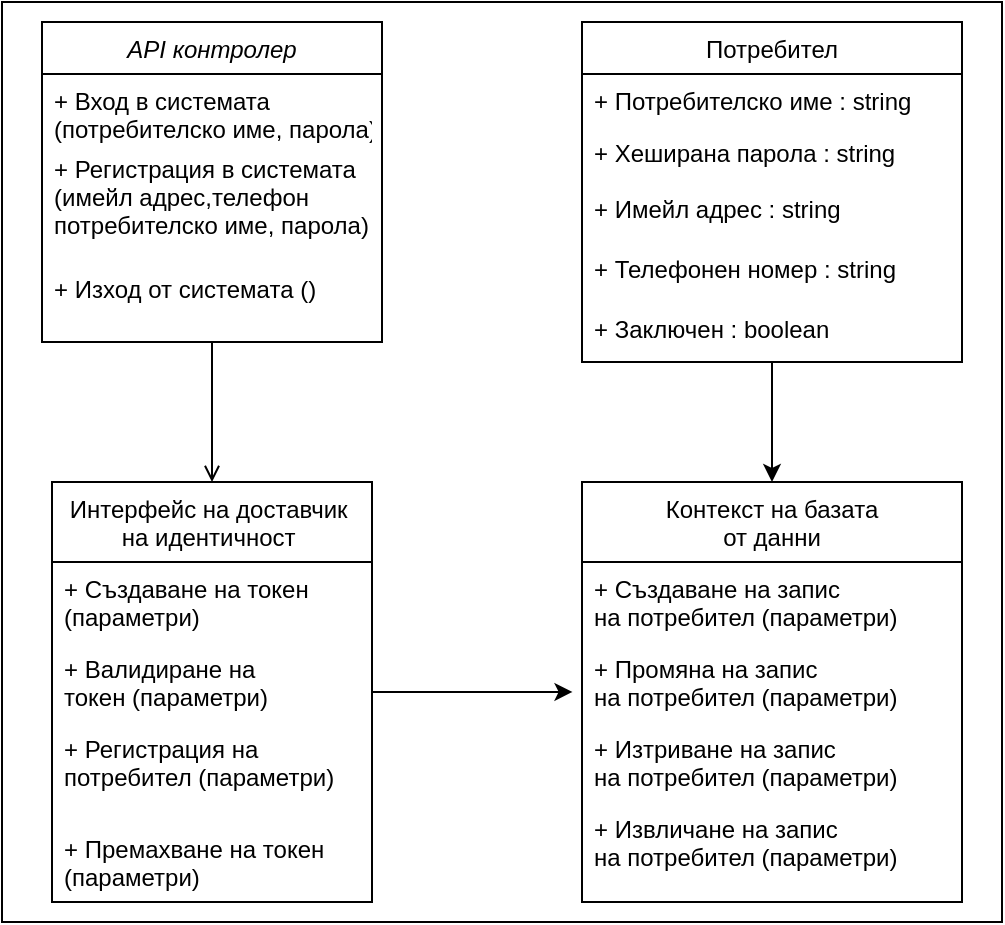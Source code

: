 <mxfile version="26.0.9">
  <diagram id="C5RBs43oDa-KdzZeNtuy" name="Page-1">
    <mxGraphModel dx="1167" dy="561" grid="1" gridSize="10" guides="1" tooltips="1" connect="1" arrows="1" fold="1" page="1" pageScale="1" pageWidth="827" pageHeight="1169" math="0" shadow="0">
      <root>
        <mxCell id="WIyWlLk6GJQsqaUBKTNV-0" />
        <mxCell id="WIyWlLk6GJQsqaUBKTNV-1" parent="WIyWlLk6GJQsqaUBKTNV-0" />
        <mxCell id="pgDI_lx7EPUilU8YFeVk-11" value="" style="rounded=0;whiteSpace=wrap;html=1;" vertex="1" parent="WIyWlLk6GJQsqaUBKTNV-1">
          <mxGeometry x="200" y="170" width="500" height="460" as="geometry" />
        </mxCell>
        <mxCell id="pgDI_lx7EPUilU8YFeVk-35" value="API контролер" style="swimlane;fontStyle=2;align=center;verticalAlign=top;childLayout=stackLayout;horizontal=1;startSize=26;horizontalStack=0;resizeParent=1;resizeLast=0;collapsible=1;marginBottom=0;rounded=0;shadow=0;strokeWidth=1;" vertex="1" parent="WIyWlLk6GJQsqaUBKTNV-1">
          <mxGeometry x="220" y="180" width="170" height="160" as="geometry">
            <mxRectangle x="230" y="140" width="160" height="26" as="alternateBounds" />
          </mxGeometry>
        </mxCell>
        <mxCell id="pgDI_lx7EPUilU8YFeVk-36" value="+ Вход в системата &#xa;(потребителско име, парола)" style="text;align=left;verticalAlign=top;spacingLeft=4;spacingRight=4;overflow=hidden;rotatable=0;points=[[0,0.5],[1,0.5]];portConstraint=eastwest;" vertex="1" parent="pgDI_lx7EPUilU8YFeVk-35">
          <mxGeometry y="26" width="170" height="34" as="geometry" />
        </mxCell>
        <mxCell id="pgDI_lx7EPUilU8YFeVk-37" value="+ Регистрация в системата &#xa;(имейл адрес,телефон&#xa;потребителско име, парола)" style="text;align=left;verticalAlign=top;spacingLeft=4;spacingRight=4;overflow=hidden;rotatable=0;points=[[0,0.5],[1,0.5]];portConstraint=eastwest;rounded=0;shadow=0;html=0;" vertex="1" parent="pgDI_lx7EPUilU8YFeVk-35">
          <mxGeometry y="60" width="170" height="60" as="geometry" />
        </mxCell>
        <mxCell id="pgDI_lx7EPUilU8YFeVk-38" value="+ Изход от системата ()" style="text;align=left;verticalAlign=top;spacingLeft=4;spacingRight=4;overflow=hidden;rotatable=0;points=[[0,0.5],[1,0.5]];portConstraint=eastwest;rounded=0;shadow=0;html=0;" vertex="1" parent="pgDI_lx7EPUilU8YFeVk-35">
          <mxGeometry y="120" width="170" height="30" as="geometry" />
        </mxCell>
        <mxCell id="pgDI_lx7EPUilU8YFeVk-39" value="Контекст на базата&#xa;от данни" style="swimlane;fontStyle=0;align=center;verticalAlign=top;childLayout=stackLayout;horizontal=1;startSize=40;horizontalStack=0;resizeParent=1;resizeLast=0;collapsible=1;marginBottom=0;rounded=0;shadow=0;strokeWidth=1;" vertex="1" parent="WIyWlLk6GJQsqaUBKTNV-1">
          <mxGeometry x="490" y="410" width="190" height="210" as="geometry">
            <mxRectangle x="130" y="380" width="160" height="26" as="alternateBounds" />
          </mxGeometry>
        </mxCell>
        <mxCell id="pgDI_lx7EPUilU8YFeVk-40" value="+ Създаване на запис &#xa;на потребител (параметри)" style="text;align=left;verticalAlign=top;spacingLeft=4;spacingRight=4;overflow=hidden;rotatable=0;points=[[0,0.5],[1,0.5]];portConstraint=eastwest;" vertex="1" parent="pgDI_lx7EPUilU8YFeVk-39">
          <mxGeometry y="40" width="190" height="40" as="geometry" />
        </mxCell>
        <mxCell id="pgDI_lx7EPUilU8YFeVk-41" value="+ Промяна на запис &#xa;на потребител (параметри)" style="text;align=left;verticalAlign=top;spacingLeft=4;spacingRight=4;overflow=hidden;rotatable=0;points=[[0,0.5],[1,0.5]];portConstraint=eastwest;" vertex="1" parent="pgDI_lx7EPUilU8YFeVk-39">
          <mxGeometry y="80" width="190" height="40" as="geometry" />
        </mxCell>
        <mxCell id="pgDI_lx7EPUilU8YFeVk-42" value="+ Изтриване на запис&#xa;на потребител (параметри)" style="text;align=left;verticalAlign=top;spacingLeft=4;spacingRight=4;overflow=hidden;rotatable=0;points=[[0,0.5],[1,0.5]];portConstraint=eastwest;" vertex="1" parent="pgDI_lx7EPUilU8YFeVk-39">
          <mxGeometry y="120" width="190" height="40" as="geometry" />
        </mxCell>
        <mxCell id="pgDI_lx7EPUilU8YFeVk-43" value="+ Извличане на запис &#xa;на потребител (параметри)" style="text;align=left;verticalAlign=top;spacingLeft=4;spacingRight=4;overflow=hidden;rotatable=0;points=[[0,0.5],[1,0.5]];portConstraint=eastwest;" vertex="1" parent="pgDI_lx7EPUilU8YFeVk-39">
          <mxGeometry y="160" width="190" height="40" as="geometry" />
        </mxCell>
        <mxCell id="pgDI_lx7EPUilU8YFeVk-44" style="edgeStyle=orthogonalEdgeStyle;rounded=0;orthogonalLoop=1;jettySize=auto;html=1;entryX=0.5;entryY=0;entryDx=0;entryDy=0;" edge="1" parent="WIyWlLk6GJQsqaUBKTNV-1" source="pgDI_lx7EPUilU8YFeVk-45" target="pgDI_lx7EPUilU8YFeVk-39">
          <mxGeometry relative="1" as="geometry" />
        </mxCell>
        <mxCell id="pgDI_lx7EPUilU8YFeVk-45" value="Потребител" style="swimlane;fontStyle=0;align=center;verticalAlign=top;childLayout=stackLayout;horizontal=1;startSize=26;horizontalStack=0;resizeParent=1;resizeLast=0;collapsible=1;marginBottom=0;rounded=0;shadow=0;strokeWidth=1;" vertex="1" parent="WIyWlLk6GJQsqaUBKTNV-1">
          <mxGeometry x="490" y="180" width="190" height="170" as="geometry">
            <mxRectangle x="340" y="380" width="170" height="26" as="alternateBounds" />
          </mxGeometry>
        </mxCell>
        <mxCell id="pgDI_lx7EPUilU8YFeVk-46" value="+ Потребителско име : string" style="text;align=left;verticalAlign=top;spacingLeft=4;spacingRight=4;overflow=hidden;rotatable=0;points=[[0,0.5],[1,0.5]];portConstraint=eastwest;" vertex="1" parent="pgDI_lx7EPUilU8YFeVk-45">
          <mxGeometry y="26" width="190" height="26" as="geometry" />
        </mxCell>
        <mxCell id="pgDI_lx7EPUilU8YFeVk-47" value="+ Хеширана парола : string" style="text;align=left;verticalAlign=top;spacingLeft=4;spacingRight=4;overflow=hidden;rotatable=0;points=[[0,0.5],[1,0.5]];portConstraint=eastwest;" vertex="1" parent="pgDI_lx7EPUilU8YFeVk-45">
          <mxGeometry y="52" width="190" height="28" as="geometry" />
        </mxCell>
        <mxCell id="pgDI_lx7EPUilU8YFeVk-48" value="+ Имейл адрес : string" style="text;align=left;verticalAlign=top;spacingLeft=4;spacingRight=4;overflow=hidden;rotatable=0;points=[[0,0.5],[1,0.5]];portConstraint=eastwest;" vertex="1" parent="pgDI_lx7EPUilU8YFeVk-45">
          <mxGeometry y="80" width="190" height="30" as="geometry" />
        </mxCell>
        <mxCell id="pgDI_lx7EPUilU8YFeVk-49" value="+ Телефонен номер : string" style="text;align=left;verticalAlign=top;spacingLeft=4;spacingRight=4;overflow=hidden;rotatable=0;points=[[0,0.5],[1,0.5]];portConstraint=eastwest;" vertex="1" parent="pgDI_lx7EPUilU8YFeVk-45">
          <mxGeometry y="110" width="190" height="30" as="geometry" />
        </mxCell>
        <mxCell id="pgDI_lx7EPUilU8YFeVk-50" value="+ Заключен : boolean" style="text;align=left;verticalAlign=top;spacingLeft=4;spacingRight=4;overflow=hidden;rotatable=0;points=[[0,0.5],[1,0.5]];portConstraint=eastwest;" vertex="1" parent="pgDI_lx7EPUilU8YFeVk-45">
          <mxGeometry y="140" width="190" height="18" as="geometry" />
        </mxCell>
        <mxCell id="pgDI_lx7EPUilU8YFeVk-51" value="Интерфейс на доставчик &#xa;на идентичност " style="swimlane;fontStyle=0;align=center;verticalAlign=top;childLayout=stackLayout;horizontal=1;startSize=40;horizontalStack=0;resizeParent=1;resizeLast=0;collapsible=1;marginBottom=0;rounded=0;shadow=0;strokeWidth=1;" vertex="1" parent="WIyWlLk6GJQsqaUBKTNV-1">
          <mxGeometry x="225" y="410" width="160" height="210" as="geometry">
            <mxRectangle x="550" y="140" width="160" height="26" as="alternateBounds" />
          </mxGeometry>
        </mxCell>
        <mxCell id="pgDI_lx7EPUilU8YFeVk-52" value="+ Създаване на токен &#xa;(параметри)" style="text;align=left;verticalAlign=top;spacingLeft=4;spacingRight=4;overflow=hidden;rotatable=0;points=[[0,0.5],[1,0.5]];portConstraint=eastwest;" vertex="1" parent="pgDI_lx7EPUilU8YFeVk-51">
          <mxGeometry y="40" width="160" height="40" as="geometry" />
        </mxCell>
        <mxCell id="pgDI_lx7EPUilU8YFeVk-53" value="+ Валидиране на &#xa;токен (параметри)" style="text;align=left;verticalAlign=top;spacingLeft=4;spacingRight=4;overflow=hidden;rotatable=0;points=[[0,0.5],[1,0.5]];portConstraint=eastwest;rounded=0;shadow=0;html=0;" vertex="1" parent="pgDI_lx7EPUilU8YFeVk-51">
          <mxGeometry y="80" width="160" height="40" as="geometry" />
        </mxCell>
        <mxCell id="pgDI_lx7EPUilU8YFeVk-54" value="+ Регистрация на &#xa;потребител (параметри)" style="text;align=left;verticalAlign=top;spacingLeft=4;spacingRight=4;overflow=hidden;rotatable=0;points=[[0,0.5],[1,0.5]];portConstraint=eastwest;rounded=0;shadow=0;html=0;" vertex="1" parent="pgDI_lx7EPUilU8YFeVk-51">
          <mxGeometry y="120" width="160" height="50" as="geometry" />
        </mxCell>
        <mxCell id="pgDI_lx7EPUilU8YFeVk-55" value="+ Премахване на токен&#xa;(параметри)" style="text;align=left;verticalAlign=top;spacingLeft=4;spacingRight=4;overflow=hidden;rotatable=0;points=[[0,0.5],[1,0.5]];portConstraint=eastwest;rounded=0;shadow=0;html=0;" vertex="1" parent="pgDI_lx7EPUilU8YFeVk-51">
          <mxGeometry y="170" width="160" height="40" as="geometry" />
        </mxCell>
        <mxCell id="pgDI_lx7EPUilU8YFeVk-56" value="" style="endArrow=open;shadow=0;strokeWidth=1;rounded=0;curved=0;endFill=1;edgeStyle=elbowEdgeStyle;elbow=vertical;" edge="1" parent="WIyWlLk6GJQsqaUBKTNV-1" source="pgDI_lx7EPUilU8YFeVk-35" target="pgDI_lx7EPUilU8YFeVk-51">
          <mxGeometry x="0.5" y="41" relative="1" as="geometry">
            <mxPoint x="340" y="252" as="sourcePoint" />
            <mxPoint x="500" y="252" as="targetPoint" />
            <mxPoint x="-40" y="32" as="offset" />
          </mxGeometry>
        </mxCell>
        <mxCell id="pgDI_lx7EPUilU8YFeVk-57" style="edgeStyle=orthogonalEdgeStyle;rounded=0;orthogonalLoop=1;jettySize=auto;html=1;entryX=-0.025;entryY=0.624;entryDx=0;entryDy=0;entryPerimeter=0;" edge="1" parent="WIyWlLk6GJQsqaUBKTNV-1" source="pgDI_lx7EPUilU8YFeVk-51" target="pgDI_lx7EPUilU8YFeVk-41">
          <mxGeometry relative="1" as="geometry" />
        </mxCell>
      </root>
    </mxGraphModel>
  </diagram>
</mxfile>

